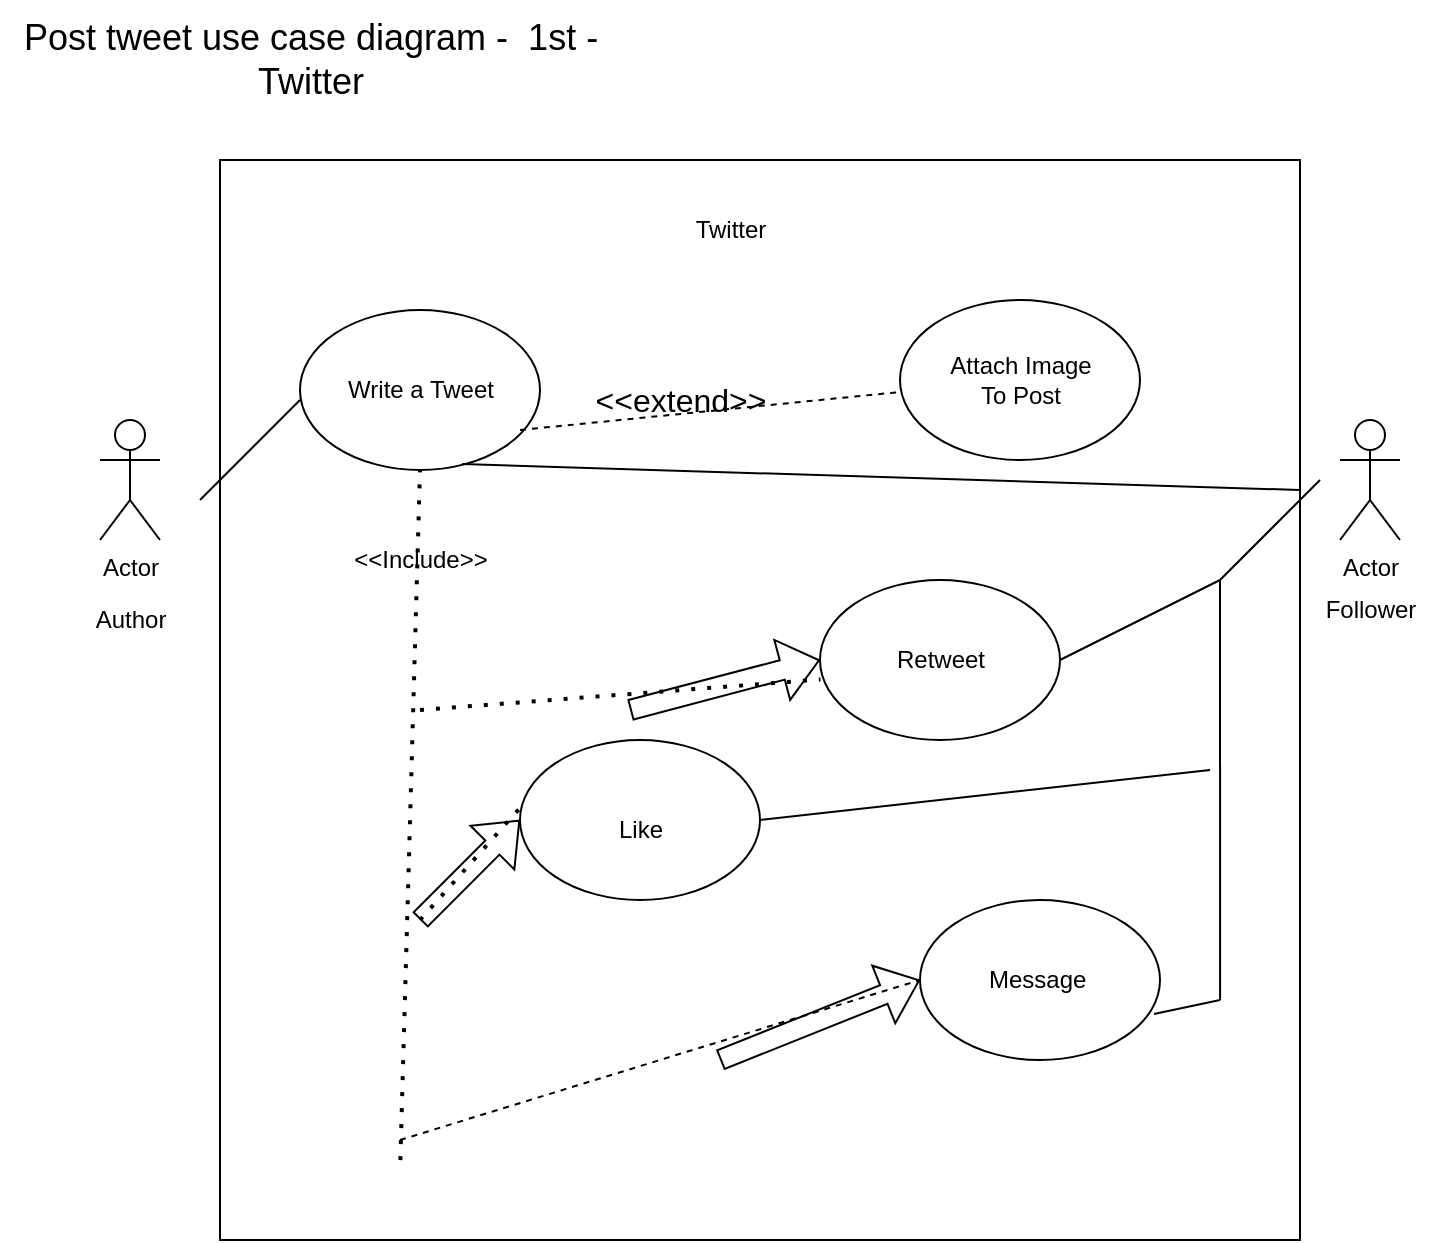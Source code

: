 <mxfile version="20.1.3" type="github"><diagram id="-fRR2dkVTZ72hLFmcisK" name="Page-1"><mxGraphModel dx="1112" dy="606" grid="1" gridSize="10" guides="1" tooltips="1" connect="1" arrows="1" fold="1" page="1" pageScale="1" pageWidth="850" pageHeight="1100" math="0" shadow="0"><root><mxCell id="0"/><mxCell id="1" parent="0"/><mxCell id="ZtiPiOkE6wUT-WbJC4Wy-1" value="Actor" style="shape=umlActor;verticalLabelPosition=bottom;verticalAlign=top;html=1;outlineConnect=0;" vertex="1" parent="1"><mxGeometry x="70" y="330" width="30" height="60" as="geometry"/></mxCell><mxCell id="ZtiPiOkE6wUT-WbJC4Wy-2" value="Actor" style="shape=umlActor;verticalLabelPosition=bottom;verticalAlign=top;html=1;outlineConnect=0;direction=east;" vertex="1" parent="1"><mxGeometry x="690" y="330" width="30" height="60" as="geometry"/></mxCell><mxCell id="ZtiPiOkE6wUT-WbJC4Wy-3" value="" style="whiteSpace=wrap;html=1;aspect=fixed;" vertex="1" parent="1"><mxGeometry x="130" y="200" width="540" height="540" as="geometry"/></mxCell><mxCell id="ZtiPiOkE6wUT-WbJC4Wy-4" value="Twitter" style="text;html=1;resizable=0;autosize=1;align=center;verticalAlign=middle;points=[];fillColor=none;strokeColor=none;rounded=0;" vertex="1" parent="1"><mxGeometry x="355" y="220" width="60" height="30" as="geometry"/></mxCell><mxCell id="ZtiPiOkE6wUT-WbJC4Wy-5" value="" style="ellipse;whiteSpace=wrap;html=1;" vertex="1" parent="1"><mxGeometry x="470" y="270" width="120" height="80" as="geometry"/></mxCell><mxCell id="ZtiPiOkE6wUT-WbJC4Wy-6" value="" style="ellipse;whiteSpace=wrap;html=1;" vertex="1" parent="1"><mxGeometry x="170" y="275" width="120" height="80" as="geometry"/></mxCell><mxCell id="ZtiPiOkE6wUT-WbJC4Wy-7" value="" style="ellipse;whiteSpace=wrap;html=1;" vertex="1" parent="1"><mxGeometry x="430" y="410" width="120" height="80" as="geometry"/></mxCell><mxCell id="ZtiPiOkE6wUT-WbJC4Wy-8" value="" style="ellipse;whiteSpace=wrap;html=1;" vertex="1" parent="1"><mxGeometry x="280" y="490" width="120" height="80" as="geometry"/></mxCell><mxCell id="ZtiPiOkE6wUT-WbJC4Wy-9" value="" style="ellipse;whiteSpace=wrap;html=1;" vertex="1" parent="1"><mxGeometry x="480" y="570" width="120" height="80" as="geometry"/></mxCell><mxCell id="ZtiPiOkE6wUT-WbJC4Wy-10" value="Follower" style="text;html=1;resizable=0;autosize=1;align=center;verticalAlign=middle;points=[];fillColor=none;strokeColor=none;rounded=0;" vertex="1" parent="1"><mxGeometry x="670" y="410" width="70" height="30" as="geometry"/></mxCell><mxCell id="ZtiPiOkE6wUT-WbJC4Wy-14" value="Author" style="text;html=1;resizable=0;autosize=1;align=center;verticalAlign=middle;points=[];fillColor=none;strokeColor=none;rounded=0;" vertex="1" parent="1"><mxGeometry x="55" y="415" width="60" height="30" as="geometry"/></mxCell><mxCell id="ZtiPiOkE6wUT-WbJC4Wy-15" value="&lt;span style=&quot;font-size: 18px;&quot;&gt;Post tweet use case diagram -&amp;nbsp; 1st -&lt;br&gt;Twitter&lt;br&gt;&lt;/span&gt;" style="text;html=1;resizable=0;autosize=1;align=center;verticalAlign=middle;points=[];fillColor=none;strokeColor=none;rounded=0;" vertex="1" parent="1"><mxGeometry x="20" y="120" width="310" height="60" as="geometry"/></mxCell><mxCell id="ZtiPiOkE6wUT-WbJC4Wy-17" value="" style="endArrow=none;html=1;rounded=0;fontSize=18;" edge="1" parent="1"><mxGeometry width="50" height="50" relative="1" as="geometry"><mxPoint x="630" y="410" as="sourcePoint"/><mxPoint x="680" y="360" as="targetPoint"/></mxGeometry></mxCell><mxCell id="ZtiPiOkE6wUT-WbJC4Wy-20" value="" style="endArrow=none;html=1;rounded=0;fontSize=18;" edge="1" parent="1"><mxGeometry width="50" height="50" relative="1" as="geometry"><mxPoint x="120" y="370" as="sourcePoint"/><mxPoint x="170" y="320" as="targetPoint"/></mxGeometry></mxCell><mxCell id="ZtiPiOkE6wUT-WbJC4Wy-21" value="" style="endArrow=none;html=1;rounded=0;fontSize=18;exitX=0.675;exitY=0.963;exitDx=0;exitDy=0;exitPerimeter=0;" edge="1" parent="1" source="ZtiPiOkE6wUT-WbJC4Wy-6"><mxGeometry width="50" height="50" relative="1" as="geometry"><mxPoint x="620" y="415" as="sourcePoint"/><mxPoint x="670" y="365" as="targetPoint"/></mxGeometry></mxCell><mxCell id="ZtiPiOkE6wUT-WbJC4Wy-22" value="" style="endArrow=none;dashed=1;html=1;rounded=0;fontSize=18;" edge="1" parent="1" target="ZtiPiOkE6wUT-WbJC4Wy-5"><mxGeometry width="50" height="50" relative="1" as="geometry"><mxPoint x="280" y="335" as="sourcePoint"/><mxPoint x="330" y="285" as="targetPoint"/></mxGeometry></mxCell><mxCell id="ZtiPiOkE6wUT-WbJC4Wy-23" value="&lt;font size=&quot;3&quot;&gt;&amp;lt;&amp;lt;extend&amp;gt;&amp;gt;&lt;/font&gt;" style="text;html=1;resizable=0;autosize=1;align=center;verticalAlign=middle;points=[];fillColor=none;strokeColor=none;rounded=0;fontSize=18;" vertex="1" parent="1"><mxGeometry x="305" y="300" width="110" height="40" as="geometry"/></mxCell><mxCell id="ZtiPiOkE6wUT-WbJC4Wy-24" value="Attach Image&lt;br&gt;To Post" style="text;html=1;resizable=0;autosize=1;align=center;verticalAlign=middle;points=[];fillColor=none;strokeColor=none;rounded=0;fontSize=12;" vertex="1" parent="1"><mxGeometry x="485" y="290" width="90" height="40" as="geometry"/></mxCell><mxCell id="ZtiPiOkE6wUT-WbJC4Wy-25" value="Write a Tweet" style="text;html=1;resizable=0;autosize=1;align=center;verticalAlign=middle;points=[];fillColor=none;strokeColor=none;rounded=0;fontSize=12;" vertex="1" parent="1"><mxGeometry x="180" y="300" width="100" height="30" as="geometry"/></mxCell><mxCell id="ZtiPiOkE6wUT-WbJC4Wy-26" value="" style="endArrow=none;dashed=1;html=1;dashPattern=1 3;strokeWidth=2;rounded=0;fontSize=12;exitX=0.167;exitY=0.926;exitDx=0;exitDy=0;exitPerimeter=0;" edge="1" parent="1" source="ZtiPiOkE6wUT-WbJC4Wy-3"><mxGeometry width="50" height="50" relative="1" as="geometry"><mxPoint x="180" y="405" as="sourcePoint"/><mxPoint x="230" y="355" as="targetPoint"/></mxGeometry></mxCell><mxCell id="ZtiPiOkE6wUT-WbJC4Wy-27" value="" style="endArrow=none;dashed=1;html=1;dashPattern=1 3;strokeWidth=2;rounded=0;fontSize=12;entryX=0.556;entryY=0.481;entryDx=0;entryDy=0;entryPerimeter=0;" edge="1" parent="1" target="ZtiPiOkE6wUT-WbJC4Wy-3"><mxGeometry width="50" height="50" relative="1" as="geometry"><mxPoint x="230" y="475" as="sourcePoint"/><mxPoint x="280" y="425" as="targetPoint"/></mxGeometry></mxCell><mxCell id="ZtiPiOkE6wUT-WbJC4Wy-28" value="" style="endArrow=none;dashed=1;html=1;rounded=0;fontSize=12;entryX=0;entryY=0.5;entryDx=0;entryDy=0;" edge="1" parent="1" target="ZtiPiOkE6wUT-WbJC4Wy-9"><mxGeometry width="50" height="50" relative="1" as="geometry"><mxPoint x="220" y="690" as="sourcePoint"/><mxPoint x="270" y="620" as="targetPoint"/></mxGeometry></mxCell><mxCell id="ZtiPiOkE6wUT-WbJC4Wy-29" value="" style="endArrow=none;dashed=1;html=1;dashPattern=1 3;strokeWidth=2;rounded=0;fontSize=12;entryX=0;entryY=0.425;entryDx=0;entryDy=0;entryPerimeter=0;" edge="1" parent="1" target="ZtiPiOkE6wUT-WbJC4Wy-8"><mxGeometry width="50" height="50" relative="1" as="geometry"><mxPoint x="230" y="580" as="sourcePoint"/><mxPoint x="280" y="530" as="targetPoint"/></mxGeometry></mxCell><mxCell id="ZtiPiOkE6wUT-WbJC4Wy-32" value="" style="endArrow=none;html=1;rounded=0;fontSize=12;exitX=0.926;exitY=0.778;exitDx=0;exitDy=0;exitPerimeter=0;" edge="1" parent="1" source="ZtiPiOkE6wUT-WbJC4Wy-3"><mxGeometry width="50" height="50" relative="1" as="geometry"><mxPoint x="580" y="460" as="sourcePoint"/><mxPoint x="630" y="410" as="targetPoint"/></mxGeometry></mxCell><mxCell id="ZtiPiOkE6wUT-WbJC4Wy-35" value="" style="endArrow=none;html=1;rounded=0;fontSize=12;" edge="1" parent="1"><mxGeometry width="50" height="50" relative="1" as="geometry"><mxPoint x="550" y="450" as="sourcePoint"/><mxPoint x="630" y="410" as="targetPoint"/></mxGeometry></mxCell><mxCell id="ZtiPiOkE6wUT-WbJC4Wy-39" value="" style="endArrow=none;html=1;rounded=0;fontSize=12;exitX=1;exitY=0.5;exitDx=0;exitDy=0;" edge="1" parent="1" source="ZtiPiOkE6wUT-WbJC4Wy-8"><mxGeometry width="50" height="50" relative="1" as="geometry"><mxPoint x="575" y="555" as="sourcePoint"/><mxPoint x="625" y="505" as="targetPoint"/></mxGeometry></mxCell><mxCell id="ZtiPiOkE6wUT-WbJC4Wy-41" value="" style="endArrow=none;html=1;rounded=0;fontSize=12;exitX=0.975;exitY=0.713;exitDx=0;exitDy=0;exitPerimeter=0;" edge="1" parent="1" source="ZtiPiOkE6wUT-WbJC4Wy-9"><mxGeometry width="50" height="50" relative="1" as="geometry"><mxPoint x="580" y="670" as="sourcePoint"/><mxPoint x="630" y="620" as="targetPoint"/></mxGeometry></mxCell><mxCell id="ZtiPiOkE6wUT-WbJC4Wy-44" value="&amp;lt;&amp;lt;Include&amp;gt;&amp;gt;" style="text;html=1;resizable=0;autosize=1;align=center;verticalAlign=middle;points=[];fillColor=none;strokeColor=none;rounded=0;fontSize=12;" vertex="1" parent="1"><mxGeometry x="185" y="385" width="90" height="30" as="geometry"/></mxCell><mxCell id="ZtiPiOkE6wUT-WbJC4Wy-45" value="&amp;nbsp; &amp;nbsp; &amp;nbsp;Message" style="text;html=1;resizable=0;autosize=1;align=center;verticalAlign=middle;points=[];fillColor=none;strokeColor=none;rounded=0;fontSize=12;" vertex="1" parent="1"><mxGeometry x="485" y="595" width="90" height="30" as="geometry"/></mxCell><mxCell id="ZtiPiOkE6wUT-WbJC4Wy-46" value="Like" style="text;html=1;resizable=0;autosize=1;align=center;verticalAlign=middle;points=[];fillColor=none;strokeColor=none;rounded=0;fontSize=12;" vertex="1" parent="1"><mxGeometry x="315" y="520" width="50" height="30" as="geometry"/></mxCell><mxCell id="ZtiPiOkE6wUT-WbJC4Wy-47" value="Retweet" style="text;html=1;resizable=0;autosize=1;align=center;verticalAlign=middle;points=[];fillColor=none;strokeColor=none;rounded=0;fontSize=12;" vertex="1" parent="1"><mxGeometry x="455" y="435" width="70" height="30" as="geometry"/></mxCell><mxCell id="ZtiPiOkE6wUT-WbJC4Wy-48" value="" style="shape=flexArrow;endArrow=classic;html=1;rounded=0;fontSize=12;entryX=0;entryY=0.5;entryDx=0;entryDy=0;" edge="1" parent="1" target="ZtiPiOkE6wUT-WbJC4Wy-7"><mxGeometry width="50" height="50" relative="1" as="geometry"><mxPoint x="335" y="475" as="sourcePoint"/><mxPoint x="385" y="425" as="targetPoint"/></mxGeometry></mxCell><mxCell id="ZtiPiOkE6wUT-WbJC4Wy-50" value="" style="shape=flexArrow;endArrow=classic;html=1;rounded=0;fontSize=12;" edge="1" parent="1"><mxGeometry width="50" height="50" relative="1" as="geometry"><mxPoint x="230" y="580" as="sourcePoint"/><mxPoint x="280" y="530" as="targetPoint"/></mxGeometry></mxCell><mxCell id="ZtiPiOkE6wUT-WbJC4Wy-51" value="" style="shape=flexArrow;endArrow=classic;html=1;rounded=0;fontSize=12;" edge="1" parent="1"><mxGeometry width="50" height="50" relative="1" as="geometry"><mxPoint x="380" y="650" as="sourcePoint"/><mxPoint x="480" y="610" as="targetPoint"/></mxGeometry></mxCell></root></mxGraphModel></diagram></mxfile>